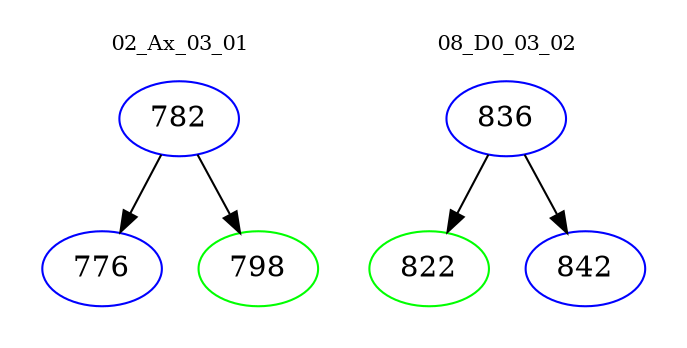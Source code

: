 digraph{
subgraph cluster_0 {
color = white
label = "02_Ax_03_01";
fontsize=10;
T0_782 [label="782", color="blue"]
T0_782 -> T0_776 [color="black"]
T0_776 [label="776", color="blue"]
T0_782 -> T0_798 [color="black"]
T0_798 [label="798", color="green"]
}
subgraph cluster_1 {
color = white
label = "08_D0_03_02";
fontsize=10;
T1_836 [label="836", color="blue"]
T1_836 -> T1_822 [color="black"]
T1_822 [label="822", color="green"]
T1_836 -> T1_842 [color="black"]
T1_842 [label="842", color="blue"]
}
}
